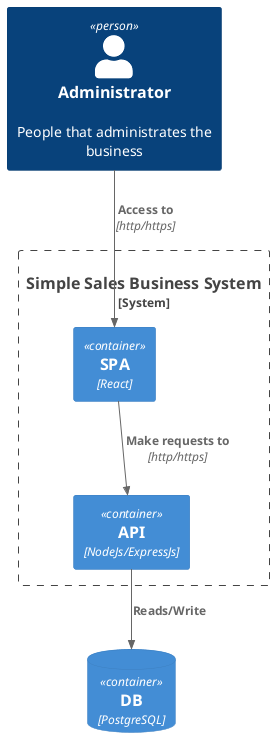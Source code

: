 @startuml Containers
!include <C4/C4_Container>

Person(businessAdmin, "Administrator", "People that administrates the business")

System_Boundary(system, "Simple Sales Business System") {
  Container(spa, "SPA", "React")
  Container(api, "API", "NodeJs/ExpressJs")
}

ContainerDb(db, "DB", "PostgreSQL")

Rel(businessAdmin, spa, "Access to", "http/https")
Rel(spa, api, "Make requests to", "http/https")
Rel(api, db, "Reads/Write")

@enduml
